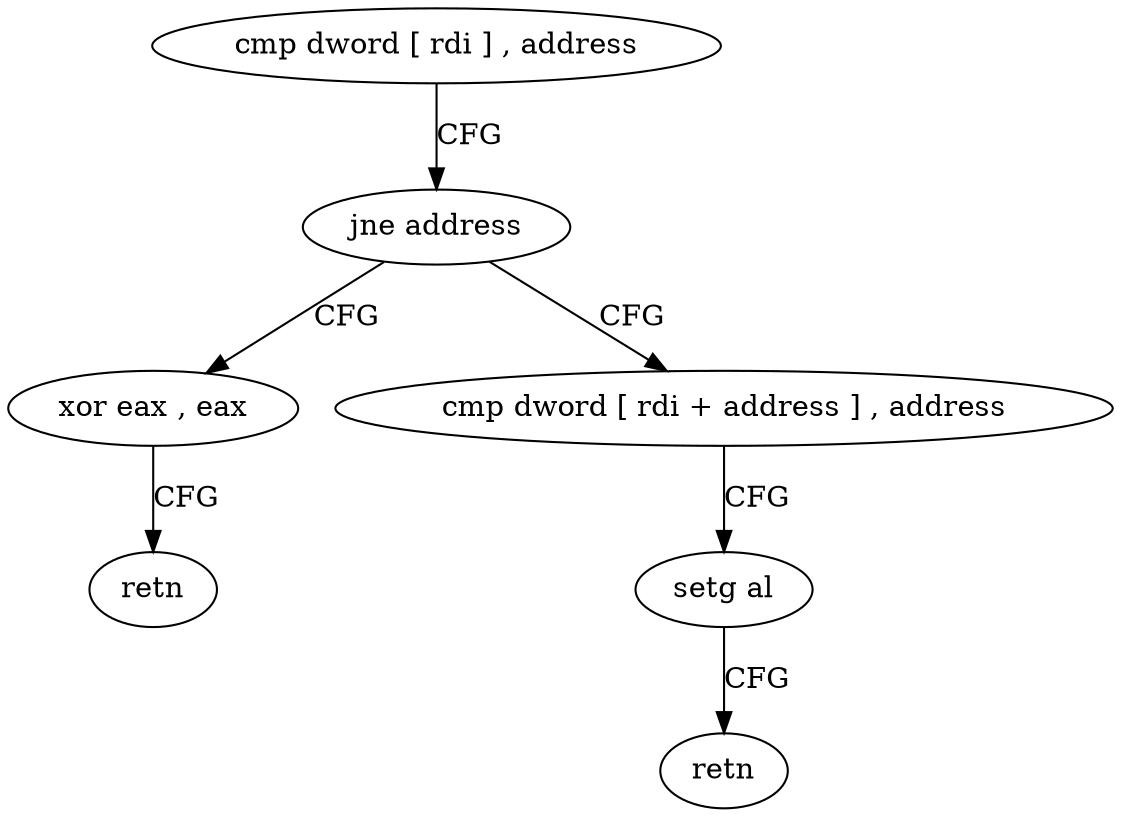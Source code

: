 digraph "func" {
"4257552" [label = "cmp dword [ rdi ] , address" ]
"4257555" [label = "jne address" ]
"4257565" [label = "xor eax , eax" ]
"4257557" [label = "cmp dword [ rdi + address ] , address" ]
"4257567" [label = "retn" ]
"4257561" [label = "setg al" ]
"4257564" [label = "retn" ]
"4257552" -> "4257555" [ label = "CFG" ]
"4257555" -> "4257565" [ label = "CFG" ]
"4257555" -> "4257557" [ label = "CFG" ]
"4257565" -> "4257567" [ label = "CFG" ]
"4257557" -> "4257561" [ label = "CFG" ]
"4257561" -> "4257564" [ label = "CFG" ]
}
